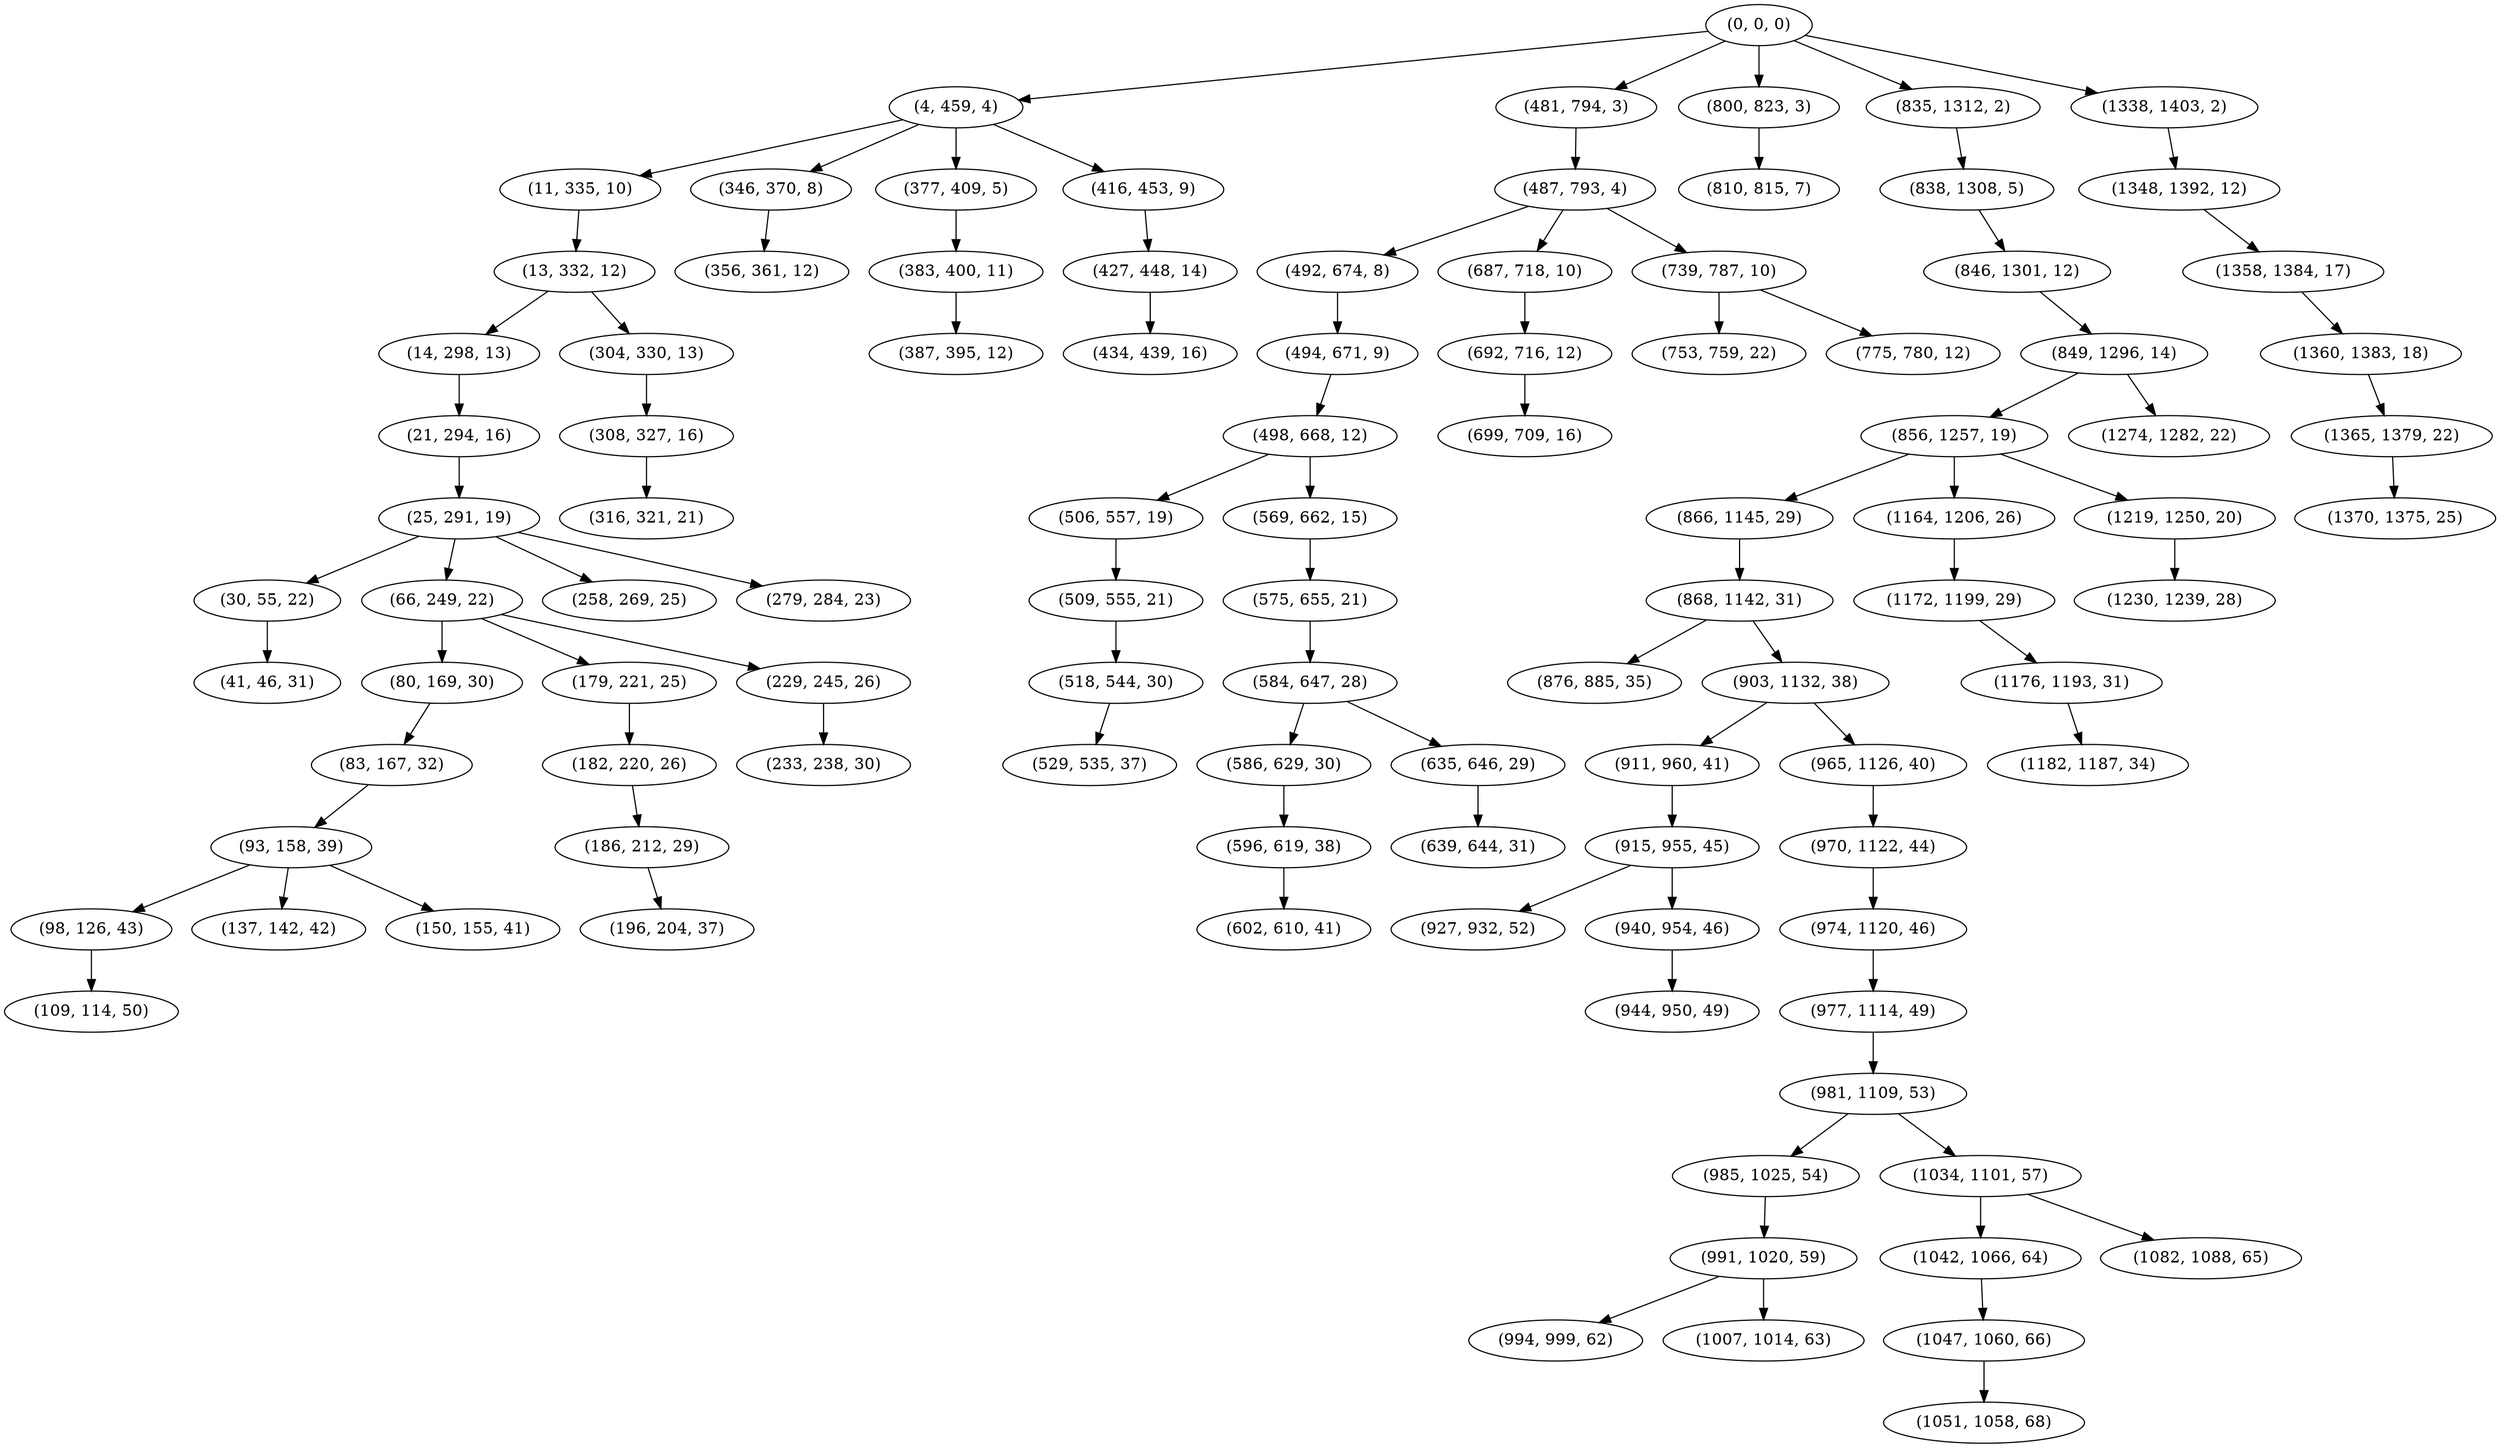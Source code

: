 digraph tree {
    "(0, 0, 0)";
    "(4, 459, 4)";
    "(11, 335, 10)";
    "(13, 332, 12)";
    "(14, 298, 13)";
    "(21, 294, 16)";
    "(25, 291, 19)";
    "(30, 55, 22)";
    "(41, 46, 31)";
    "(66, 249, 22)";
    "(80, 169, 30)";
    "(83, 167, 32)";
    "(93, 158, 39)";
    "(98, 126, 43)";
    "(109, 114, 50)";
    "(137, 142, 42)";
    "(150, 155, 41)";
    "(179, 221, 25)";
    "(182, 220, 26)";
    "(186, 212, 29)";
    "(196, 204, 37)";
    "(229, 245, 26)";
    "(233, 238, 30)";
    "(258, 269, 25)";
    "(279, 284, 23)";
    "(304, 330, 13)";
    "(308, 327, 16)";
    "(316, 321, 21)";
    "(346, 370, 8)";
    "(356, 361, 12)";
    "(377, 409, 5)";
    "(383, 400, 11)";
    "(387, 395, 12)";
    "(416, 453, 9)";
    "(427, 448, 14)";
    "(434, 439, 16)";
    "(481, 794, 3)";
    "(487, 793, 4)";
    "(492, 674, 8)";
    "(494, 671, 9)";
    "(498, 668, 12)";
    "(506, 557, 19)";
    "(509, 555, 21)";
    "(518, 544, 30)";
    "(529, 535, 37)";
    "(569, 662, 15)";
    "(575, 655, 21)";
    "(584, 647, 28)";
    "(586, 629, 30)";
    "(596, 619, 38)";
    "(602, 610, 41)";
    "(635, 646, 29)";
    "(639, 644, 31)";
    "(687, 718, 10)";
    "(692, 716, 12)";
    "(699, 709, 16)";
    "(739, 787, 10)";
    "(753, 759, 22)";
    "(775, 780, 12)";
    "(800, 823, 3)";
    "(810, 815, 7)";
    "(835, 1312, 2)";
    "(838, 1308, 5)";
    "(846, 1301, 12)";
    "(849, 1296, 14)";
    "(856, 1257, 19)";
    "(866, 1145, 29)";
    "(868, 1142, 31)";
    "(876, 885, 35)";
    "(903, 1132, 38)";
    "(911, 960, 41)";
    "(915, 955, 45)";
    "(927, 932, 52)";
    "(940, 954, 46)";
    "(944, 950, 49)";
    "(965, 1126, 40)";
    "(970, 1122, 44)";
    "(974, 1120, 46)";
    "(977, 1114, 49)";
    "(981, 1109, 53)";
    "(985, 1025, 54)";
    "(991, 1020, 59)";
    "(994, 999, 62)";
    "(1007, 1014, 63)";
    "(1034, 1101, 57)";
    "(1042, 1066, 64)";
    "(1047, 1060, 66)";
    "(1051, 1058, 68)";
    "(1082, 1088, 65)";
    "(1164, 1206, 26)";
    "(1172, 1199, 29)";
    "(1176, 1193, 31)";
    "(1182, 1187, 34)";
    "(1219, 1250, 20)";
    "(1230, 1239, 28)";
    "(1274, 1282, 22)";
    "(1338, 1403, 2)";
    "(1348, 1392, 12)";
    "(1358, 1384, 17)";
    "(1360, 1383, 18)";
    "(1365, 1379, 22)";
    "(1370, 1375, 25)";
    "(0, 0, 0)" -> "(4, 459, 4)";
    "(0, 0, 0)" -> "(481, 794, 3)";
    "(0, 0, 0)" -> "(800, 823, 3)";
    "(0, 0, 0)" -> "(835, 1312, 2)";
    "(0, 0, 0)" -> "(1338, 1403, 2)";
    "(4, 459, 4)" -> "(11, 335, 10)";
    "(4, 459, 4)" -> "(346, 370, 8)";
    "(4, 459, 4)" -> "(377, 409, 5)";
    "(4, 459, 4)" -> "(416, 453, 9)";
    "(11, 335, 10)" -> "(13, 332, 12)";
    "(13, 332, 12)" -> "(14, 298, 13)";
    "(13, 332, 12)" -> "(304, 330, 13)";
    "(14, 298, 13)" -> "(21, 294, 16)";
    "(21, 294, 16)" -> "(25, 291, 19)";
    "(25, 291, 19)" -> "(30, 55, 22)";
    "(25, 291, 19)" -> "(66, 249, 22)";
    "(25, 291, 19)" -> "(258, 269, 25)";
    "(25, 291, 19)" -> "(279, 284, 23)";
    "(30, 55, 22)" -> "(41, 46, 31)";
    "(66, 249, 22)" -> "(80, 169, 30)";
    "(66, 249, 22)" -> "(179, 221, 25)";
    "(66, 249, 22)" -> "(229, 245, 26)";
    "(80, 169, 30)" -> "(83, 167, 32)";
    "(83, 167, 32)" -> "(93, 158, 39)";
    "(93, 158, 39)" -> "(98, 126, 43)";
    "(93, 158, 39)" -> "(137, 142, 42)";
    "(93, 158, 39)" -> "(150, 155, 41)";
    "(98, 126, 43)" -> "(109, 114, 50)";
    "(179, 221, 25)" -> "(182, 220, 26)";
    "(182, 220, 26)" -> "(186, 212, 29)";
    "(186, 212, 29)" -> "(196, 204, 37)";
    "(229, 245, 26)" -> "(233, 238, 30)";
    "(304, 330, 13)" -> "(308, 327, 16)";
    "(308, 327, 16)" -> "(316, 321, 21)";
    "(346, 370, 8)" -> "(356, 361, 12)";
    "(377, 409, 5)" -> "(383, 400, 11)";
    "(383, 400, 11)" -> "(387, 395, 12)";
    "(416, 453, 9)" -> "(427, 448, 14)";
    "(427, 448, 14)" -> "(434, 439, 16)";
    "(481, 794, 3)" -> "(487, 793, 4)";
    "(487, 793, 4)" -> "(492, 674, 8)";
    "(487, 793, 4)" -> "(687, 718, 10)";
    "(487, 793, 4)" -> "(739, 787, 10)";
    "(492, 674, 8)" -> "(494, 671, 9)";
    "(494, 671, 9)" -> "(498, 668, 12)";
    "(498, 668, 12)" -> "(506, 557, 19)";
    "(498, 668, 12)" -> "(569, 662, 15)";
    "(506, 557, 19)" -> "(509, 555, 21)";
    "(509, 555, 21)" -> "(518, 544, 30)";
    "(518, 544, 30)" -> "(529, 535, 37)";
    "(569, 662, 15)" -> "(575, 655, 21)";
    "(575, 655, 21)" -> "(584, 647, 28)";
    "(584, 647, 28)" -> "(586, 629, 30)";
    "(584, 647, 28)" -> "(635, 646, 29)";
    "(586, 629, 30)" -> "(596, 619, 38)";
    "(596, 619, 38)" -> "(602, 610, 41)";
    "(635, 646, 29)" -> "(639, 644, 31)";
    "(687, 718, 10)" -> "(692, 716, 12)";
    "(692, 716, 12)" -> "(699, 709, 16)";
    "(739, 787, 10)" -> "(753, 759, 22)";
    "(739, 787, 10)" -> "(775, 780, 12)";
    "(800, 823, 3)" -> "(810, 815, 7)";
    "(835, 1312, 2)" -> "(838, 1308, 5)";
    "(838, 1308, 5)" -> "(846, 1301, 12)";
    "(846, 1301, 12)" -> "(849, 1296, 14)";
    "(849, 1296, 14)" -> "(856, 1257, 19)";
    "(849, 1296, 14)" -> "(1274, 1282, 22)";
    "(856, 1257, 19)" -> "(866, 1145, 29)";
    "(856, 1257, 19)" -> "(1164, 1206, 26)";
    "(856, 1257, 19)" -> "(1219, 1250, 20)";
    "(866, 1145, 29)" -> "(868, 1142, 31)";
    "(868, 1142, 31)" -> "(876, 885, 35)";
    "(868, 1142, 31)" -> "(903, 1132, 38)";
    "(903, 1132, 38)" -> "(911, 960, 41)";
    "(903, 1132, 38)" -> "(965, 1126, 40)";
    "(911, 960, 41)" -> "(915, 955, 45)";
    "(915, 955, 45)" -> "(927, 932, 52)";
    "(915, 955, 45)" -> "(940, 954, 46)";
    "(940, 954, 46)" -> "(944, 950, 49)";
    "(965, 1126, 40)" -> "(970, 1122, 44)";
    "(970, 1122, 44)" -> "(974, 1120, 46)";
    "(974, 1120, 46)" -> "(977, 1114, 49)";
    "(977, 1114, 49)" -> "(981, 1109, 53)";
    "(981, 1109, 53)" -> "(985, 1025, 54)";
    "(981, 1109, 53)" -> "(1034, 1101, 57)";
    "(985, 1025, 54)" -> "(991, 1020, 59)";
    "(991, 1020, 59)" -> "(994, 999, 62)";
    "(991, 1020, 59)" -> "(1007, 1014, 63)";
    "(1034, 1101, 57)" -> "(1042, 1066, 64)";
    "(1034, 1101, 57)" -> "(1082, 1088, 65)";
    "(1042, 1066, 64)" -> "(1047, 1060, 66)";
    "(1047, 1060, 66)" -> "(1051, 1058, 68)";
    "(1164, 1206, 26)" -> "(1172, 1199, 29)";
    "(1172, 1199, 29)" -> "(1176, 1193, 31)";
    "(1176, 1193, 31)" -> "(1182, 1187, 34)";
    "(1219, 1250, 20)" -> "(1230, 1239, 28)";
    "(1338, 1403, 2)" -> "(1348, 1392, 12)";
    "(1348, 1392, 12)" -> "(1358, 1384, 17)";
    "(1358, 1384, 17)" -> "(1360, 1383, 18)";
    "(1360, 1383, 18)" -> "(1365, 1379, 22)";
    "(1365, 1379, 22)" -> "(1370, 1375, 25)";
}
